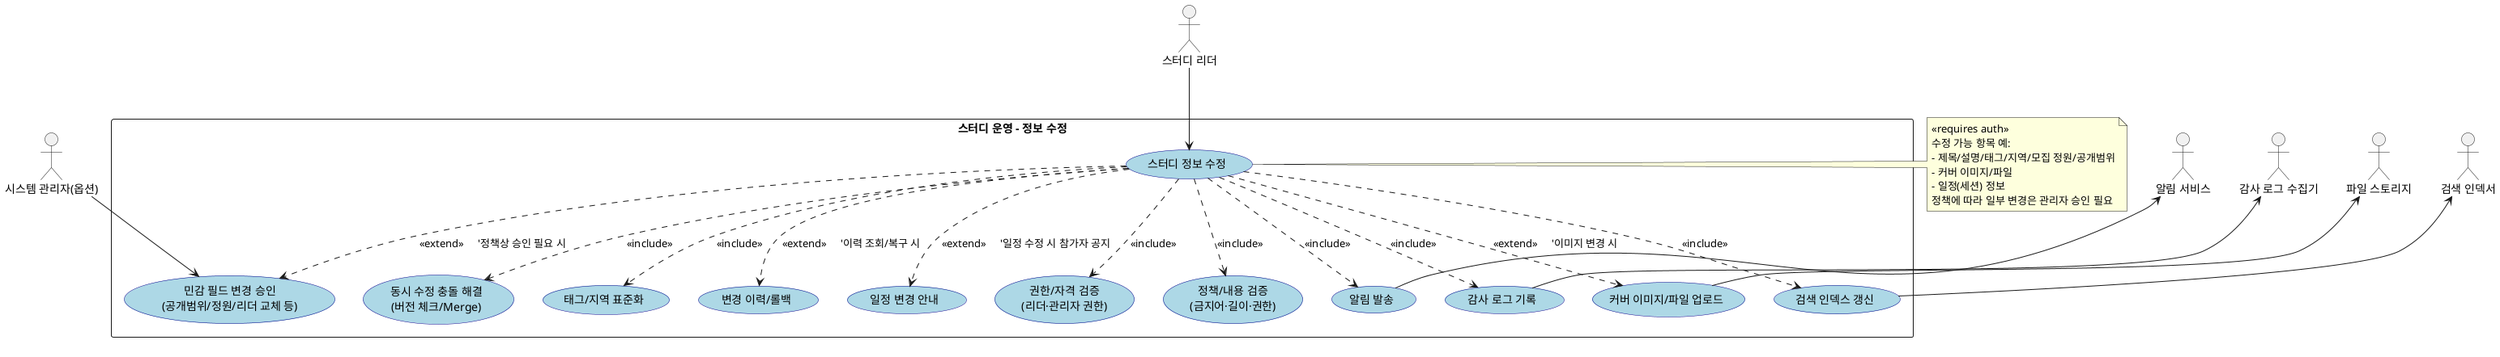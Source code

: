 @startuml
' 스터디 운영 - 정보 수정 Use Case Diagram

skinparam packageStyle rectangle
skinparam usecase {
  BackgroundColor LightBlue
  BorderColor DarkBlue
}

' === Actors ===
actor "스터디 리더" as Leader
actor "시스템 관리자(옵션)" as Admin
actor "알림 서비스" as Noti
actor "감사 로그 수집기" as Audit
actor "파일 스토리지" as Storage
actor "검색 인덱서" as SearchIdx

' === System Boundary ===
rectangle "스터디 운영 - 정보 수정" as StudyEdit {

  ' 메인 UC
  usecase "스터디 정보 수정" as UC_Edit

  ' 항상 수행되는 교차 관심사 (include)
  usecase "권한/자격 검증\n(리더·관리자 권한)" as UC_Authz
  usecase "정책/내용 검증\n(금지어·길이·권한)" as UC_Validate
  usecase "동시 수정 충돌 해결\n(버전 체크/Merge)" as UC_Concurrency
  usecase "태그/지역 표준화" as UC_Normalize
  usecase "감사 로그 기록" as UC_Audit
  usecase "알림 발송" as UC_Notify
  usecase "검색 인덱스 갱신" as UC_Reindex

  ' 조건부/선택 흐름 (extend)
  usecase "커버 이미지/파일 업로드" as UC_Upload
  usecase "민감 필드 변경 승인\n(공개범위/정원/리더 교체 등)" as UC_AdminApprove
  usecase "변경 이력/롤백" as UC_Versioning
  usecase "일정 변경 안내" as UC_ScheduleNotify
}

' === 주 실행자 ===
Leader --> UC_Edit
Admin --> UC_AdminApprove

' === include 관계 ===
UC_Edit ..> UC_Authz       : <<include>>
UC_Edit ..> UC_Validate    : <<include>>
UC_Edit ..> UC_Concurrency : <<include>>
UC_Edit ..> UC_Normalize   : <<include>>
UC_Edit ..> UC_Audit       : <<include>>
UC_Edit ..> UC_Notify      : <<include>>
UC_Edit ..> UC_Reindex     : <<include>>

' === extend 관계 ===
UC_Edit ..> UC_Upload        : <<extend>>     '이미지 변경 시
UC_Edit ..> UC_AdminApprove  : <<extend>>     '정책상 승인 필요 시
UC_Edit ..> UC_Versioning    : <<extend>>     '이력 조회/복구 시
UC_Edit ..> UC_ScheduleNotify: <<extend>>     '일정 수정 시 참가자 공지

' === 외부 시스템 연동 ===
Storage  <-- UC_Upload
Audit    <-- UC_Audit
Noti     <-- UC_Notify
SearchIdx <-- UC_Reindex

' === Notes ===
note right of UC_Edit
«requires auth»
수정 가능 항목 예:
- 제목/설명/태그/지역/모집 정원/공개범위
- 커버 이미지/파일
- 일정(세션) 정보
정책에 따라 일부 변경은 관리자 승인 필요
end note

@enduml
